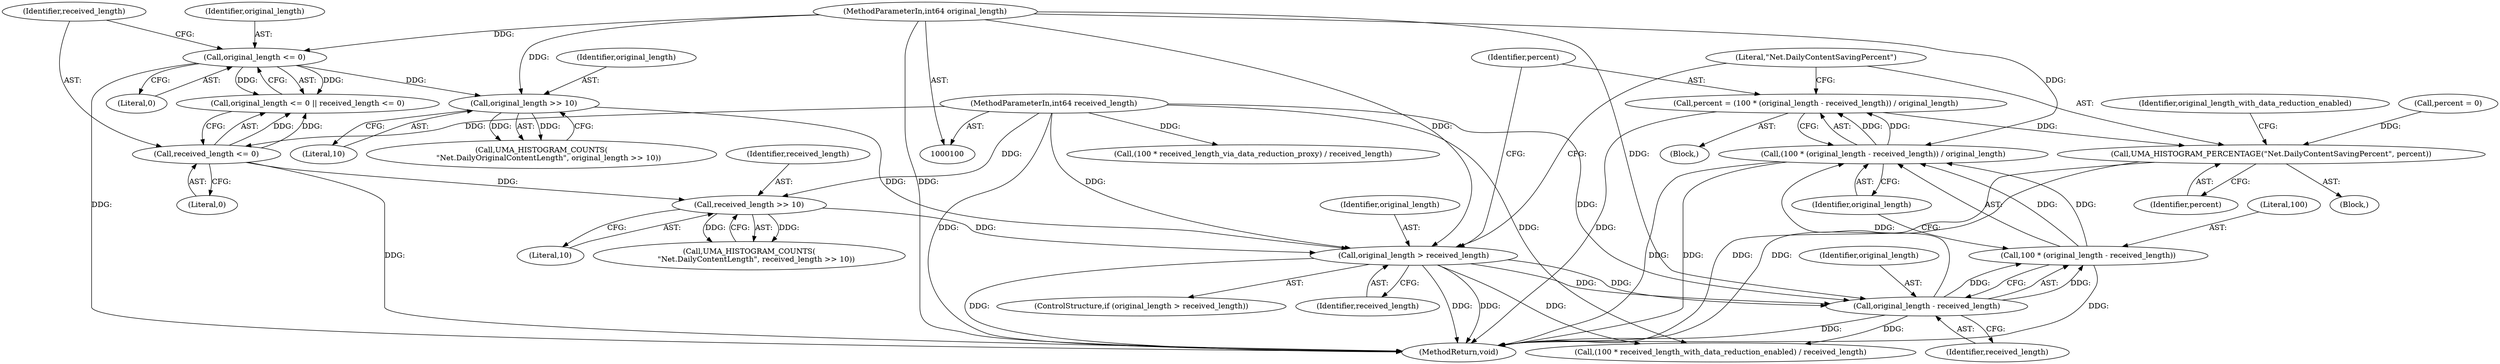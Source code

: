 digraph "0_Chrome_828eab2216a765dea92575c290421c115b8ad028_5@integer" {
"1000136" [label="(Call,percent = (100 * (original_length - received_length)) / original_length)"];
"1000138" [label="(Call,(100 * (original_length - received_length)) / original_length)"];
"1000139" [label="(Call,100 * (original_length - received_length))"];
"1000141" [label="(Call,original_length - received_length)"];
"1000132" [label="(Call,original_length > received_length)"];
"1000119" [label="(Call,original_length >> 10)"];
"1000110" [label="(Call,original_length <= 0)"];
"1000101" [label="(MethodParameterIn,int64 original_length)"];
"1000124" [label="(Call,received_length >> 10)"];
"1000113" [label="(Call,received_length <= 0)"];
"1000102" [label="(MethodParameterIn,int64 received_length)"];
"1000145" [label="(Call,UMA_HISTOGRAM_PERCENTAGE(\"Net.DailyContentSavingPercent\", percent))"];
"1000110" [label="(Call,original_length <= 0)"];
"1000128" [label="(Call,percent = 0)"];
"1000137" [label="(Identifier,percent)"];
"1000113" [label="(Call,received_length <= 0)"];
"1000142" [label="(Identifier,original_length)"];
"1000112" [label="(Literal,0)"];
"1000107" [label="(Block,)"];
"1000151" [label="(Identifier,original_length_with_data_reduction_enabled)"];
"1000147" [label="(Identifier,percent)"];
"1000119" [label="(Call,original_length >> 10)"];
"1000124" [label="(Call,received_length >> 10)"];
"1000131" [label="(ControlStructure,if (original_length > received_length))"];
"1000239" [label="(Call,(100 * received_length_via_data_reduction_proxy) / received_length)"];
"1000101" [label="(MethodParameterIn,int64 original_length)"];
"1000122" [label="(Call,UMA_HISTOGRAM_COUNTS(\n      \"Net.DailyContentLength\", received_length >> 10))"];
"1000133" [label="(Identifier,original_length)"];
"1000126" [label="(Literal,10)"];
"1000109" [label="(Call,original_length <= 0 || received_length <= 0)"];
"1000191" [label="(Call,(100 * received_length_with_data_reduction_enabled) / received_length)"];
"1000102" [label="(MethodParameterIn,int64 received_length)"];
"1000132" [label="(Call,original_length > received_length)"];
"1000141" [label="(Call,original_length - received_length)"];
"1000120" [label="(Identifier,original_length)"];
"1000111" [label="(Identifier,original_length)"];
"1000115" [label="(Literal,0)"];
"1000139" [label="(Call,100 * (original_length - received_length))"];
"1000140" [label="(Literal,100)"];
"1000145" [label="(Call,UMA_HISTOGRAM_PERCENTAGE(\"Net.DailyContentSavingPercent\", percent))"];
"1000136" [label="(Call,percent = (100 * (original_length - received_length)) / original_length)"];
"1000244" [label="(MethodReturn,void)"];
"1000134" [label="(Identifier,received_length)"];
"1000117" [label="(Call,UMA_HISTOGRAM_COUNTS(\n      \"Net.DailyOriginalContentLength\", original_length >> 10))"];
"1000143" [label="(Identifier,received_length)"];
"1000121" [label="(Literal,10)"];
"1000144" [label="(Identifier,original_length)"];
"1000114" [label="(Identifier,received_length)"];
"1000135" [label="(Block,)"];
"1000146" [label="(Literal,\"Net.DailyContentSavingPercent\")"];
"1000125" [label="(Identifier,received_length)"];
"1000138" [label="(Call,(100 * (original_length - received_length)) / original_length)"];
"1000136" -> "1000135"  [label="AST: "];
"1000136" -> "1000138"  [label="CFG: "];
"1000137" -> "1000136"  [label="AST: "];
"1000138" -> "1000136"  [label="AST: "];
"1000146" -> "1000136"  [label="CFG: "];
"1000136" -> "1000244"  [label="DDG: "];
"1000138" -> "1000136"  [label="DDG: "];
"1000138" -> "1000136"  [label="DDG: "];
"1000136" -> "1000145"  [label="DDG: "];
"1000138" -> "1000144"  [label="CFG: "];
"1000139" -> "1000138"  [label="AST: "];
"1000144" -> "1000138"  [label="AST: "];
"1000138" -> "1000244"  [label="DDG: "];
"1000138" -> "1000244"  [label="DDG: "];
"1000139" -> "1000138"  [label="DDG: "];
"1000139" -> "1000138"  [label="DDG: "];
"1000141" -> "1000138"  [label="DDG: "];
"1000101" -> "1000138"  [label="DDG: "];
"1000139" -> "1000141"  [label="CFG: "];
"1000140" -> "1000139"  [label="AST: "];
"1000141" -> "1000139"  [label="AST: "];
"1000144" -> "1000139"  [label="CFG: "];
"1000139" -> "1000244"  [label="DDG: "];
"1000141" -> "1000139"  [label="DDG: "];
"1000141" -> "1000139"  [label="DDG: "];
"1000141" -> "1000143"  [label="CFG: "];
"1000142" -> "1000141"  [label="AST: "];
"1000143" -> "1000141"  [label="AST: "];
"1000141" -> "1000244"  [label="DDG: "];
"1000132" -> "1000141"  [label="DDG: "];
"1000132" -> "1000141"  [label="DDG: "];
"1000101" -> "1000141"  [label="DDG: "];
"1000102" -> "1000141"  [label="DDG: "];
"1000141" -> "1000191"  [label="DDG: "];
"1000132" -> "1000131"  [label="AST: "];
"1000132" -> "1000134"  [label="CFG: "];
"1000133" -> "1000132"  [label="AST: "];
"1000134" -> "1000132"  [label="AST: "];
"1000137" -> "1000132"  [label="CFG: "];
"1000146" -> "1000132"  [label="CFG: "];
"1000132" -> "1000244"  [label="DDG: "];
"1000132" -> "1000244"  [label="DDG: "];
"1000132" -> "1000244"  [label="DDG: "];
"1000119" -> "1000132"  [label="DDG: "];
"1000101" -> "1000132"  [label="DDG: "];
"1000124" -> "1000132"  [label="DDG: "];
"1000102" -> "1000132"  [label="DDG: "];
"1000132" -> "1000191"  [label="DDG: "];
"1000119" -> "1000117"  [label="AST: "];
"1000119" -> "1000121"  [label="CFG: "];
"1000120" -> "1000119"  [label="AST: "];
"1000121" -> "1000119"  [label="AST: "];
"1000117" -> "1000119"  [label="CFG: "];
"1000119" -> "1000117"  [label="DDG: "];
"1000119" -> "1000117"  [label="DDG: "];
"1000110" -> "1000119"  [label="DDG: "];
"1000101" -> "1000119"  [label="DDG: "];
"1000110" -> "1000109"  [label="AST: "];
"1000110" -> "1000112"  [label="CFG: "];
"1000111" -> "1000110"  [label="AST: "];
"1000112" -> "1000110"  [label="AST: "];
"1000114" -> "1000110"  [label="CFG: "];
"1000109" -> "1000110"  [label="CFG: "];
"1000110" -> "1000244"  [label="DDG: "];
"1000110" -> "1000109"  [label="DDG: "];
"1000110" -> "1000109"  [label="DDG: "];
"1000101" -> "1000110"  [label="DDG: "];
"1000101" -> "1000100"  [label="AST: "];
"1000101" -> "1000244"  [label="DDG: "];
"1000124" -> "1000122"  [label="AST: "];
"1000124" -> "1000126"  [label="CFG: "];
"1000125" -> "1000124"  [label="AST: "];
"1000126" -> "1000124"  [label="AST: "];
"1000122" -> "1000124"  [label="CFG: "];
"1000124" -> "1000122"  [label="DDG: "];
"1000124" -> "1000122"  [label="DDG: "];
"1000113" -> "1000124"  [label="DDG: "];
"1000102" -> "1000124"  [label="DDG: "];
"1000113" -> "1000109"  [label="AST: "];
"1000113" -> "1000115"  [label="CFG: "];
"1000114" -> "1000113"  [label="AST: "];
"1000115" -> "1000113"  [label="AST: "];
"1000109" -> "1000113"  [label="CFG: "];
"1000113" -> "1000244"  [label="DDG: "];
"1000113" -> "1000109"  [label="DDG: "];
"1000113" -> "1000109"  [label="DDG: "];
"1000102" -> "1000113"  [label="DDG: "];
"1000102" -> "1000100"  [label="AST: "];
"1000102" -> "1000244"  [label="DDG: "];
"1000102" -> "1000191"  [label="DDG: "];
"1000102" -> "1000239"  [label="DDG: "];
"1000145" -> "1000107"  [label="AST: "];
"1000145" -> "1000147"  [label="CFG: "];
"1000146" -> "1000145"  [label="AST: "];
"1000147" -> "1000145"  [label="AST: "];
"1000151" -> "1000145"  [label="CFG: "];
"1000145" -> "1000244"  [label="DDG: "];
"1000145" -> "1000244"  [label="DDG: "];
"1000128" -> "1000145"  [label="DDG: "];
}
